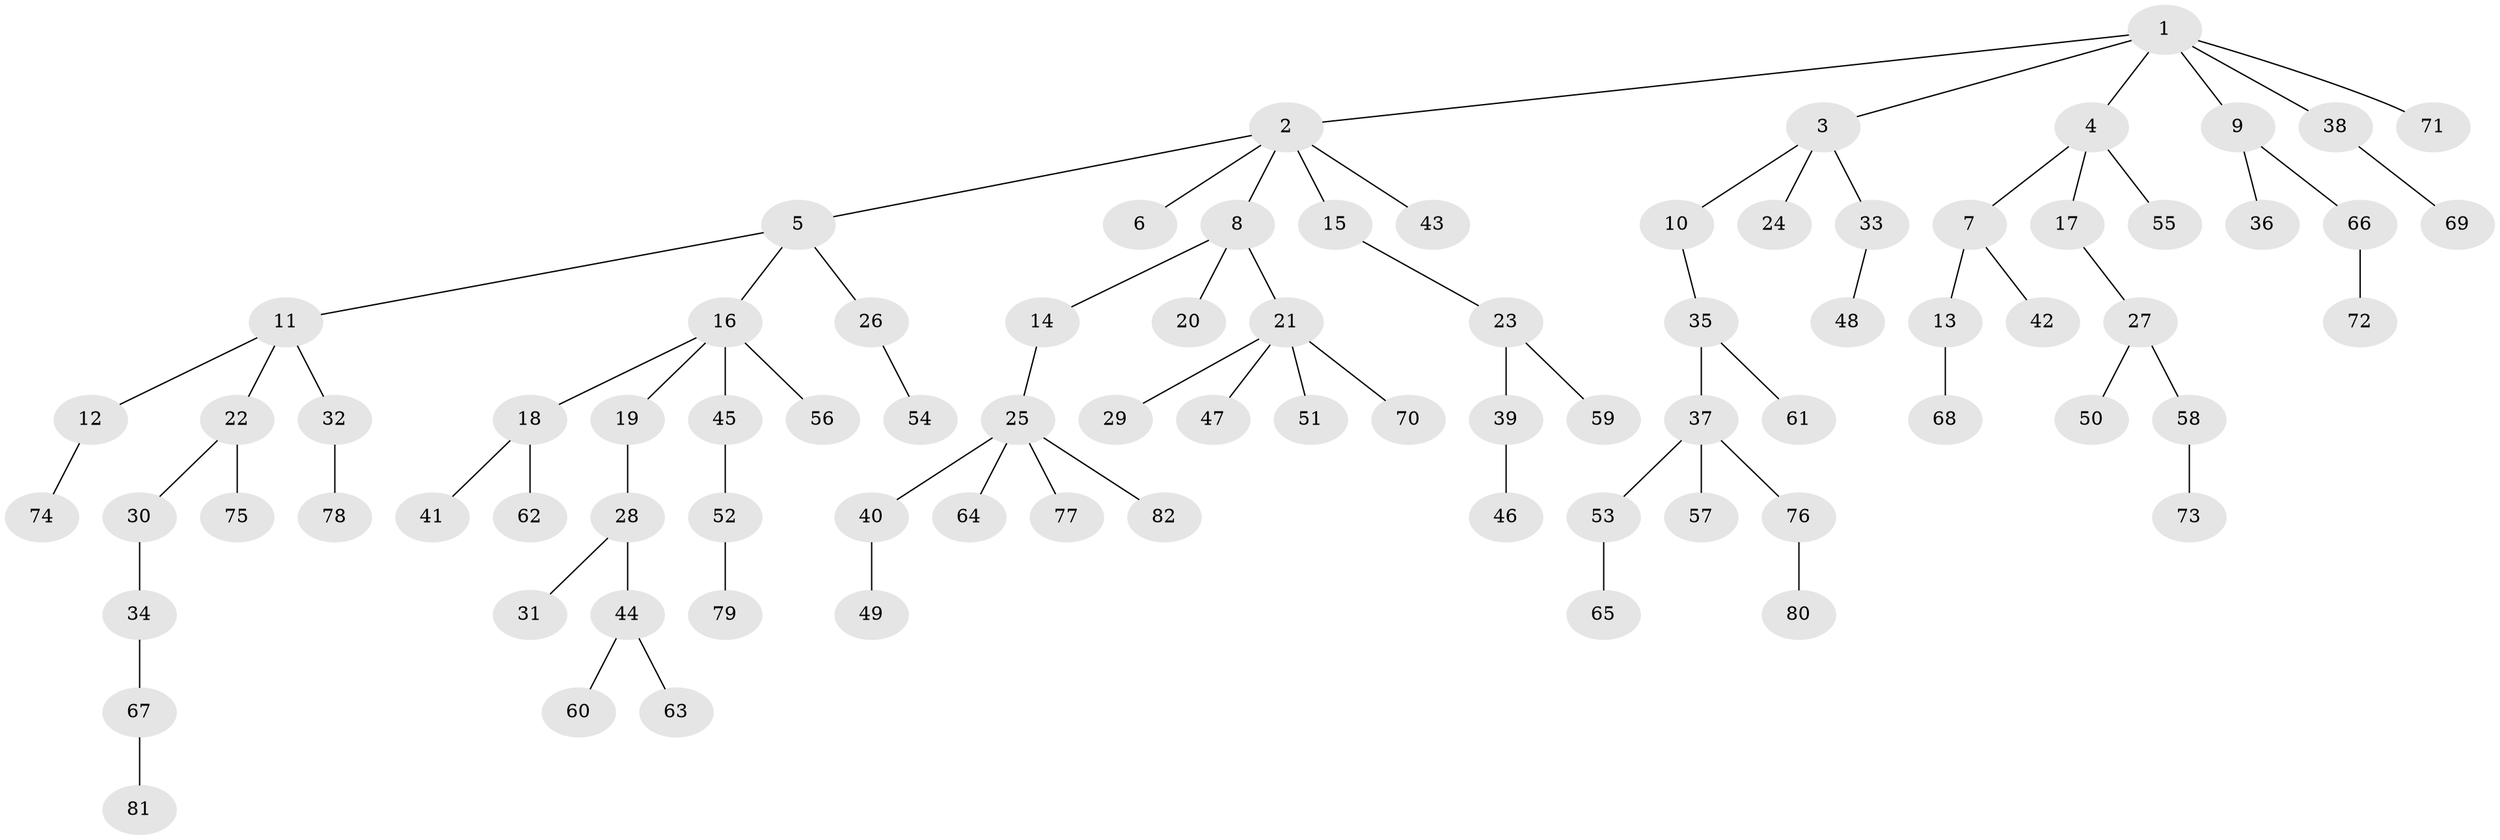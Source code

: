// coarse degree distribution, {10: 0.01694915254237288, 4: 0.0847457627118644, 3: 0.05084745762711865, 1: 0.5932203389830508, 7: 0.01694915254237288, 2: 0.2033898305084746, 6: 0.01694915254237288, 5: 0.01694915254237288}
// Generated by graph-tools (version 1.1) at 2025/52/02/27/25 19:52:12]
// undirected, 82 vertices, 81 edges
graph export_dot {
graph [start="1"]
  node [color=gray90,style=filled];
  1;
  2;
  3;
  4;
  5;
  6;
  7;
  8;
  9;
  10;
  11;
  12;
  13;
  14;
  15;
  16;
  17;
  18;
  19;
  20;
  21;
  22;
  23;
  24;
  25;
  26;
  27;
  28;
  29;
  30;
  31;
  32;
  33;
  34;
  35;
  36;
  37;
  38;
  39;
  40;
  41;
  42;
  43;
  44;
  45;
  46;
  47;
  48;
  49;
  50;
  51;
  52;
  53;
  54;
  55;
  56;
  57;
  58;
  59;
  60;
  61;
  62;
  63;
  64;
  65;
  66;
  67;
  68;
  69;
  70;
  71;
  72;
  73;
  74;
  75;
  76;
  77;
  78;
  79;
  80;
  81;
  82;
  1 -- 2;
  1 -- 3;
  1 -- 4;
  1 -- 9;
  1 -- 38;
  1 -- 71;
  2 -- 5;
  2 -- 6;
  2 -- 8;
  2 -- 15;
  2 -- 43;
  3 -- 10;
  3 -- 24;
  3 -- 33;
  4 -- 7;
  4 -- 17;
  4 -- 55;
  5 -- 11;
  5 -- 16;
  5 -- 26;
  7 -- 13;
  7 -- 42;
  8 -- 14;
  8 -- 20;
  8 -- 21;
  9 -- 36;
  9 -- 66;
  10 -- 35;
  11 -- 12;
  11 -- 22;
  11 -- 32;
  12 -- 74;
  13 -- 68;
  14 -- 25;
  15 -- 23;
  16 -- 18;
  16 -- 19;
  16 -- 45;
  16 -- 56;
  17 -- 27;
  18 -- 41;
  18 -- 62;
  19 -- 28;
  21 -- 29;
  21 -- 47;
  21 -- 51;
  21 -- 70;
  22 -- 30;
  22 -- 75;
  23 -- 39;
  23 -- 59;
  25 -- 40;
  25 -- 64;
  25 -- 77;
  25 -- 82;
  26 -- 54;
  27 -- 50;
  27 -- 58;
  28 -- 31;
  28 -- 44;
  30 -- 34;
  32 -- 78;
  33 -- 48;
  34 -- 67;
  35 -- 37;
  35 -- 61;
  37 -- 53;
  37 -- 57;
  37 -- 76;
  38 -- 69;
  39 -- 46;
  40 -- 49;
  44 -- 60;
  44 -- 63;
  45 -- 52;
  52 -- 79;
  53 -- 65;
  58 -- 73;
  66 -- 72;
  67 -- 81;
  76 -- 80;
}
